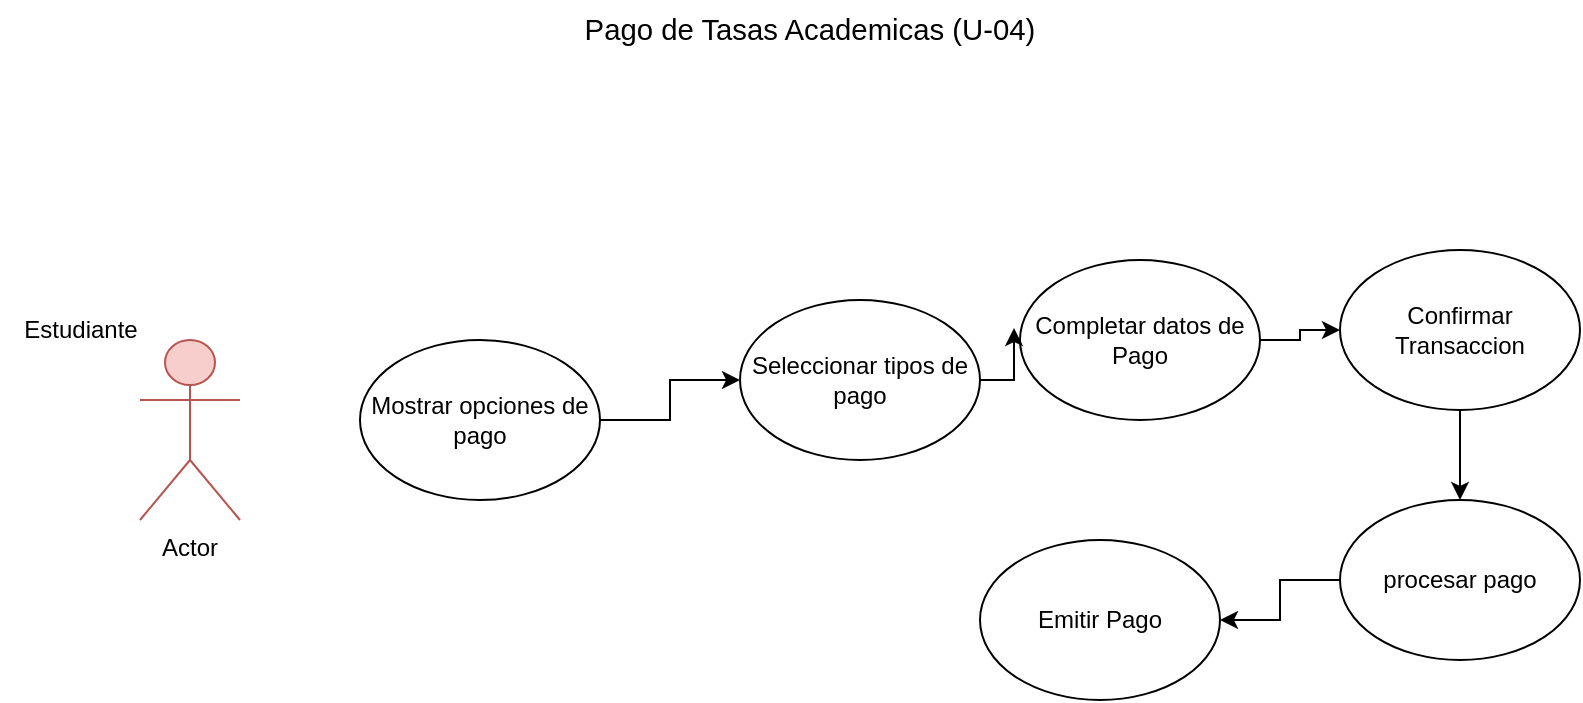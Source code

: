 <mxfile version="22.0.5" type="github">
  <diagram name="Page-1" id="zYJMMvb7nbqXBG2LLLAv">
    <mxGraphModel dx="1434" dy="790" grid="1" gridSize="10" guides="1" tooltips="1" connect="1" arrows="1" fold="1" page="1" pageScale="1" pageWidth="850" pageHeight="1100" background="#FFFFFF" math="0" shadow="0">
      <root>
        <mxCell id="0" />
        <mxCell id="1" parent="0" />
        <mxCell id="8cGIgFWDfcWjRsoAorP9-2" value="&lt;div style=&quot;text-align: left;&quot;&gt;&lt;font face=&quot;Arial, Arial_EmbeddedFont, Arial_MSFontService, sans-serif&quot;&gt;&lt;span style=&quot;font-size: 14.667px; background-color: rgb(255, 255, 255);&quot;&gt;Pago de Tasas Academicas (U-04)&lt;/span&gt;&lt;/font&gt;&lt;/div&gt;" style="text;strokeColor=none;align=center;fillColor=none;html=1;verticalAlign=middle;whiteSpace=wrap;rounded=0;" vertex="1" parent="1">
          <mxGeometry x="240" y="60" width="350" height="30" as="geometry" />
        </mxCell>
        <mxCell id="8cGIgFWDfcWjRsoAorP9-5" value="Actor" style="shape=umlActor;verticalLabelPosition=bottom;verticalAlign=top;outlineConnect=0;labelPosition=center;align=center;fillColor=#f8cecc;strokeColor=#b85450;" vertex="1" parent="1">
          <mxGeometry x="80" y="230" width="50" height="90" as="geometry" />
        </mxCell>
        <mxCell id="8cGIgFWDfcWjRsoAorP9-9" value="Estudiante" style="text;html=1;align=center;verticalAlign=middle;resizable=0;points=[];autosize=1;strokeColor=none;fillColor=none;" vertex="1" parent="1">
          <mxGeometry x="10" y="210" width="80" height="30" as="geometry" />
        </mxCell>
        <mxCell id="8cGIgFWDfcWjRsoAorP9-12" style="edgeStyle=orthogonalEdgeStyle;rounded=0;orthogonalLoop=1;jettySize=auto;html=1;exitX=1;exitY=0.5;exitDx=0;exitDy=0;entryX=0;entryY=0.5;entryDx=0;entryDy=0;" edge="1" parent="1" source="8cGIgFWDfcWjRsoAorP9-10" target="8cGIgFWDfcWjRsoAorP9-11">
          <mxGeometry relative="1" as="geometry" />
        </mxCell>
        <mxCell id="8cGIgFWDfcWjRsoAorP9-10" value="Mostrar opciones de pago" style="ellipse;whiteSpace=wrap;html=1;" vertex="1" parent="1">
          <mxGeometry x="190" y="230" width="120" height="80" as="geometry" />
        </mxCell>
        <mxCell id="8cGIgFWDfcWjRsoAorP9-11" value="Seleccionar tipos de pago" style="ellipse;whiteSpace=wrap;html=1;" vertex="1" parent="1">
          <mxGeometry x="380" y="210" width="120" height="80" as="geometry" />
        </mxCell>
        <mxCell id="8cGIgFWDfcWjRsoAorP9-17" style="edgeStyle=orthogonalEdgeStyle;rounded=0;orthogonalLoop=1;jettySize=auto;html=1;exitX=1;exitY=0.5;exitDx=0;exitDy=0;entryX=0;entryY=0.5;entryDx=0;entryDy=0;" edge="1" parent="1" source="8cGIgFWDfcWjRsoAorP9-13" target="8cGIgFWDfcWjRsoAorP9-15">
          <mxGeometry relative="1" as="geometry" />
        </mxCell>
        <mxCell id="8cGIgFWDfcWjRsoAorP9-13" value="Completar datos de Pago" style="ellipse;whiteSpace=wrap;html=1;" vertex="1" parent="1">
          <mxGeometry x="520" y="190" width="120" height="80" as="geometry" />
        </mxCell>
        <mxCell id="8cGIgFWDfcWjRsoAorP9-14" style="edgeStyle=orthogonalEdgeStyle;rounded=0;orthogonalLoop=1;jettySize=auto;html=1;exitX=1;exitY=0.5;exitDx=0;exitDy=0;entryX=-0.025;entryY=0.425;entryDx=0;entryDy=0;entryPerimeter=0;" edge="1" parent="1" source="8cGIgFWDfcWjRsoAorP9-11" target="8cGIgFWDfcWjRsoAorP9-13">
          <mxGeometry relative="1" as="geometry" />
        </mxCell>
        <mxCell id="8cGIgFWDfcWjRsoAorP9-19" value="" style="edgeStyle=orthogonalEdgeStyle;rounded=0;orthogonalLoop=1;jettySize=auto;html=1;" edge="1" parent="1" source="8cGIgFWDfcWjRsoAorP9-15" target="8cGIgFWDfcWjRsoAorP9-16">
          <mxGeometry relative="1" as="geometry" />
        </mxCell>
        <mxCell id="8cGIgFWDfcWjRsoAorP9-15" value="Confirmar Transaccion" style="ellipse;whiteSpace=wrap;html=1;" vertex="1" parent="1">
          <mxGeometry x="680" y="185" width="120" height="80" as="geometry" />
        </mxCell>
        <mxCell id="8cGIgFWDfcWjRsoAorP9-20" style="edgeStyle=orthogonalEdgeStyle;rounded=0;orthogonalLoop=1;jettySize=auto;html=1;" edge="1" parent="1" source="8cGIgFWDfcWjRsoAorP9-16" target="8cGIgFWDfcWjRsoAorP9-18">
          <mxGeometry relative="1" as="geometry" />
        </mxCell>
        <mxCell id="8cGIgFWDfcWjRsoAorP9-16" value="procesar pago" style="ellipse;whiteSpace=wrap;html=1;" vertex="1" parent="1">
          <mxGeometry x="680" y="310" width="120" height="80" as="geometry" />
        </mxCell>
        <mxCell id="8cGIgFWDfcWjRsoAorP9-18" value="Emitir Pago" style="ellipse;whiteSpace=wrap;html=1;" vertex="1" parent="1">
          <mxGeometry x="500" y="330" width="120" height="80" as="geometry" />
        </mxCell>
      </root>
    </mxGraphModel>
  </diagram>
</mxfile>
